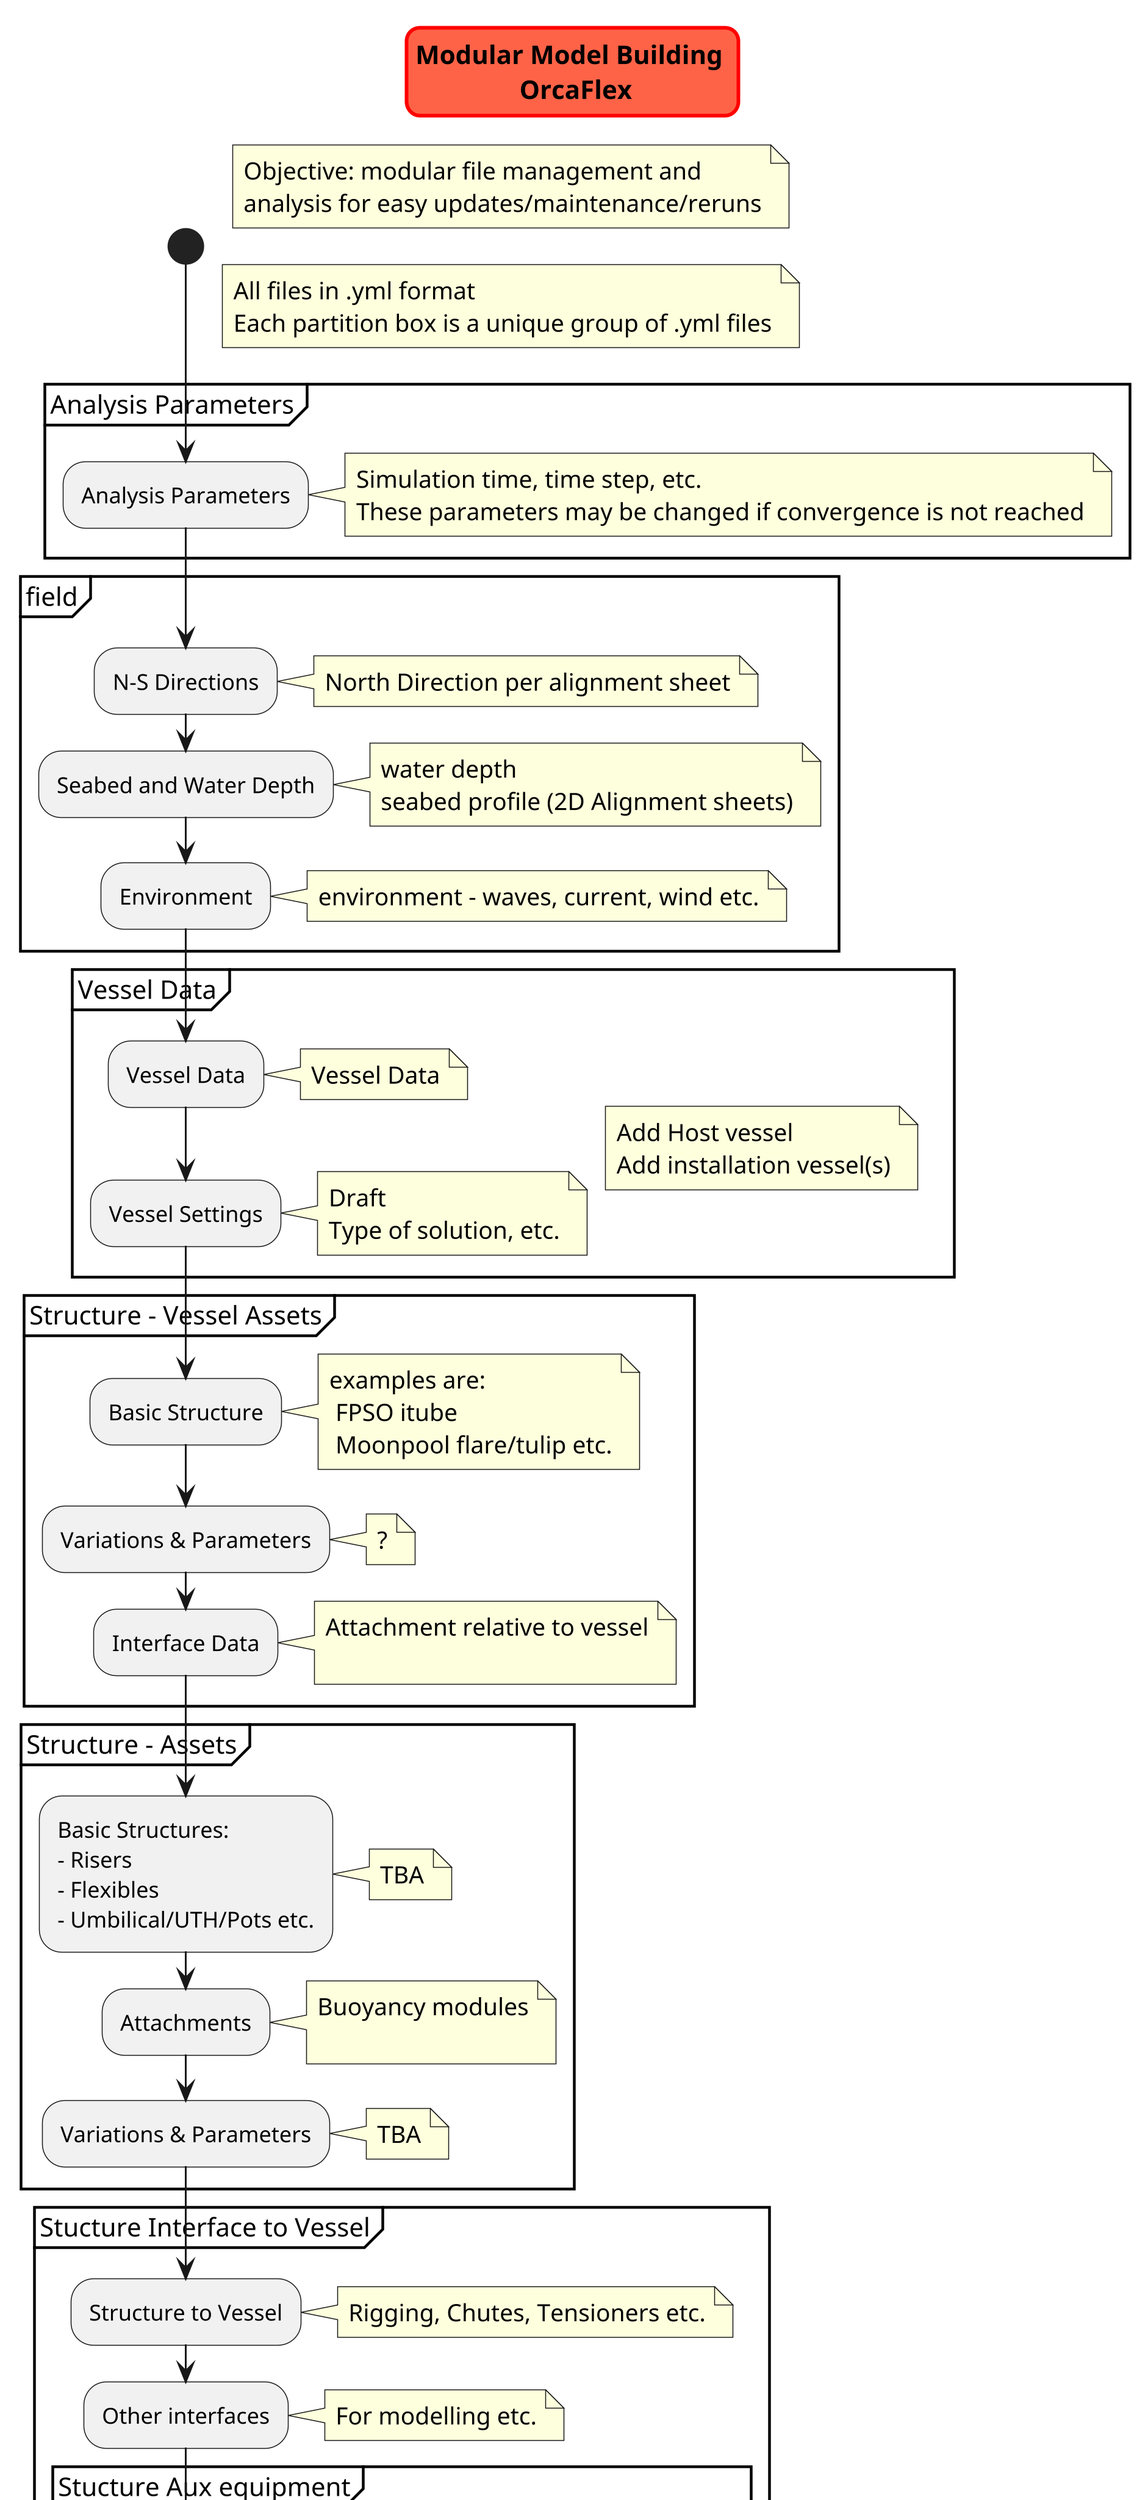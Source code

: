 @startuml modular_analysis
scale 3
skinparam titleBorderRoundCorner 15
skinparam titleBorderThickness 2
skinparam titleBorderColor red
skinparam titleBackgroundColor Tomato

title Modular Model Building \n OrcaFlex

start

    note right
        Objective: modular file management and 
        analysis for easy updates/maintenance/reruns
    end note

    note right
        All files in .yml format
        Each partition box is a unique group of .yml files
    end note

    partition "Analysis Parameters" {

        :Analysis Parameters;
            note right
                Simulation time, time step, etc.
                These parameters may be changed if convergence is not reached
            end note

    }

    partition "field" {

        :N-S Directions;
            note right
                North Direction per alignment sheet
            end note

        :Seabed and Water Depth;
            note right
                water depth
                seabed profile (2D Alignment sheets)
            end note

        :Environment;
            note right
                environment - waves, current, wind etc.
            end note

    }

    partition "Vessel Data" {

    note right
        Add Host vessel
        Add installation vessel(s)
    end note

        :Vessel Data;
            note right
                Vessel Data
            end note

        :Vessel Settings;
            note right
                Draft
                Type of solution, etc.
            end note

    }

    partition "Structure - Vessel Assets" {

        :Basic Structure;
            note right
                examples are:
                 FPSO itube
                 Moonpool flare/tulip etc.
            end note

        :Variations & Parameters;
            note right
                ?
            end note

        :Interface Data;
            note right
                Attachment relative to vessel

            end note

    }


    partition "Structure - Assets" {
        :Basic Structures:
        - Risers
        - Flexibles
        - Umbilical/UTH/Pots etc.;
            note right
                TBA
            end note

        :Attachments;
            note right
                Buoyancy modules

            end note

        :Variations & Parameters;
            note right
                TBA
            end note

    }


    partition "Stucture Interface to Vessel" {
        :Structure to Vessel;
            note right
                Rigging, Chutes, Tensioners etc.
            end note

        :Other interfaces;
            note right
                For modelling etc.
            end note

    partition "Stucture Aux equipment" {
        :Structure to Vessel;
            note right
                Rigging, Chutes, Tensioners etc.
            end note

        :Other interfaces;
            note right
                For modelling etc.
            end note

    }

stop

footer
%date("yyyy.MM.dd' at 'HH:mm")
%filename()
end footer

@enduml
